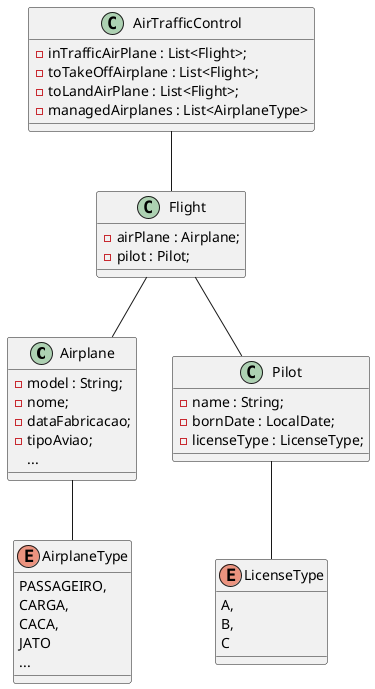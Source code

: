 @startuml
'Gereciar liberação de avioes
'



 class Airplane {
    - model : String;
    - nome;
    - dataFabricacao;
    - tipoAviao;
    ...
 }

 class AirTrafficControl {
     - inTrafficAirPlane : List<Flight>;
     - toTakeOffAirplane : List<Flight>;
     - toLandAirPlane : List<Flight>;
     - managedAirplanes : List<AirplaneType>
 }

 class Flight {
    - airPlane : Airplane;
    - pilot : Pilot;
 }

 class Pilot {
    - name : String;
    - bornDate : LocalDate;
    - licenseType : LicenseType;
 }


 enum LicenseType {
    A,
    B,
    C
 }

 enum AirplaneType {
    PASSAGEIRO,
    CARGA,
    CACA,
    JATO
    ...
 }

 Flight -- Airplane
 Flight -- Pilot

 AirTrafficControl -- Flight

 Pilot -- LicenseType
 Airplane -- AirplaneType



@enduml